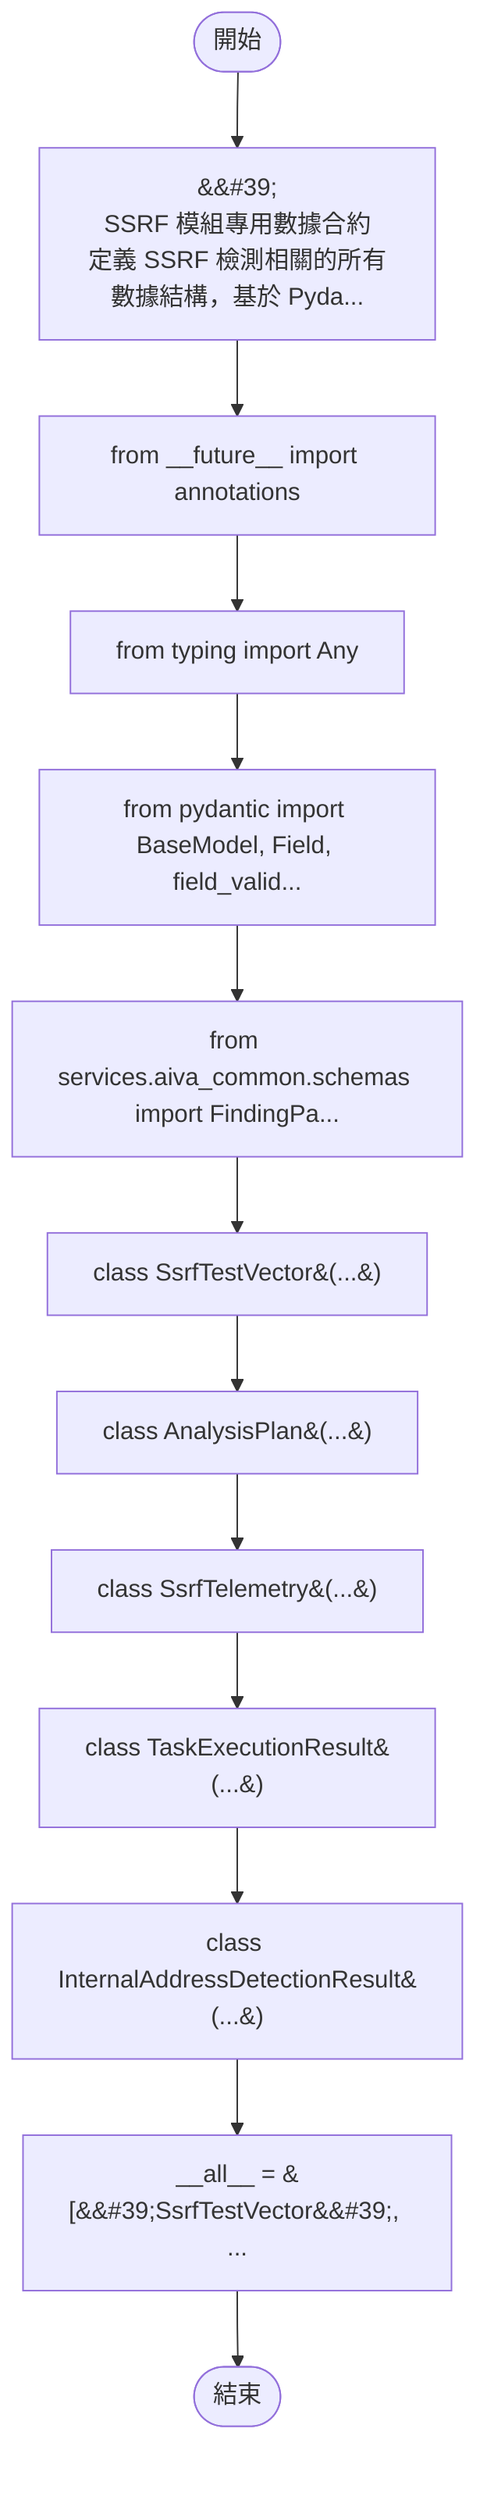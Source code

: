 flowchart TB
    n1([開始])
    n2([結束])
    n3[&amp;&#35;39;\nSSRF 模組專用數據合約\n定義 SSRF 檢測相關的所有數據結構，基於 Pyda...]
    n4[from __future__ import annotations]
    n5[from typing import Any]
    n6[from pydantic import BaseModel, Field, field_valid...]
    n7[from services.aiva_common.schemas import FindingPa...]
    n8[class SsrfTestVector&#40;...&#41;]
    n9[class AnalysisPlan&#40;...&#41;]
    n10[class SsrfTelemetry&#40;...&#41;]
    n11[class TaskExecutionResult&#40;...&#41;]
    n12[class InternalAddressDetectionResult&#40;...&#41;]
    n13[__all__ = &#91;&amp;&#35;39;SsrfTestVector&amp;&#35;39;, ...]
    n1 --> n3
    n3 --> n4
    n4 --> n5
    n5 --> n6
    n6 --> n7
    n7 --> n8
    n8 --> n9
    n9 --> n10
    n10 --> n11
    n11 --> n12
    n12 --> n13
    n13 --> n2